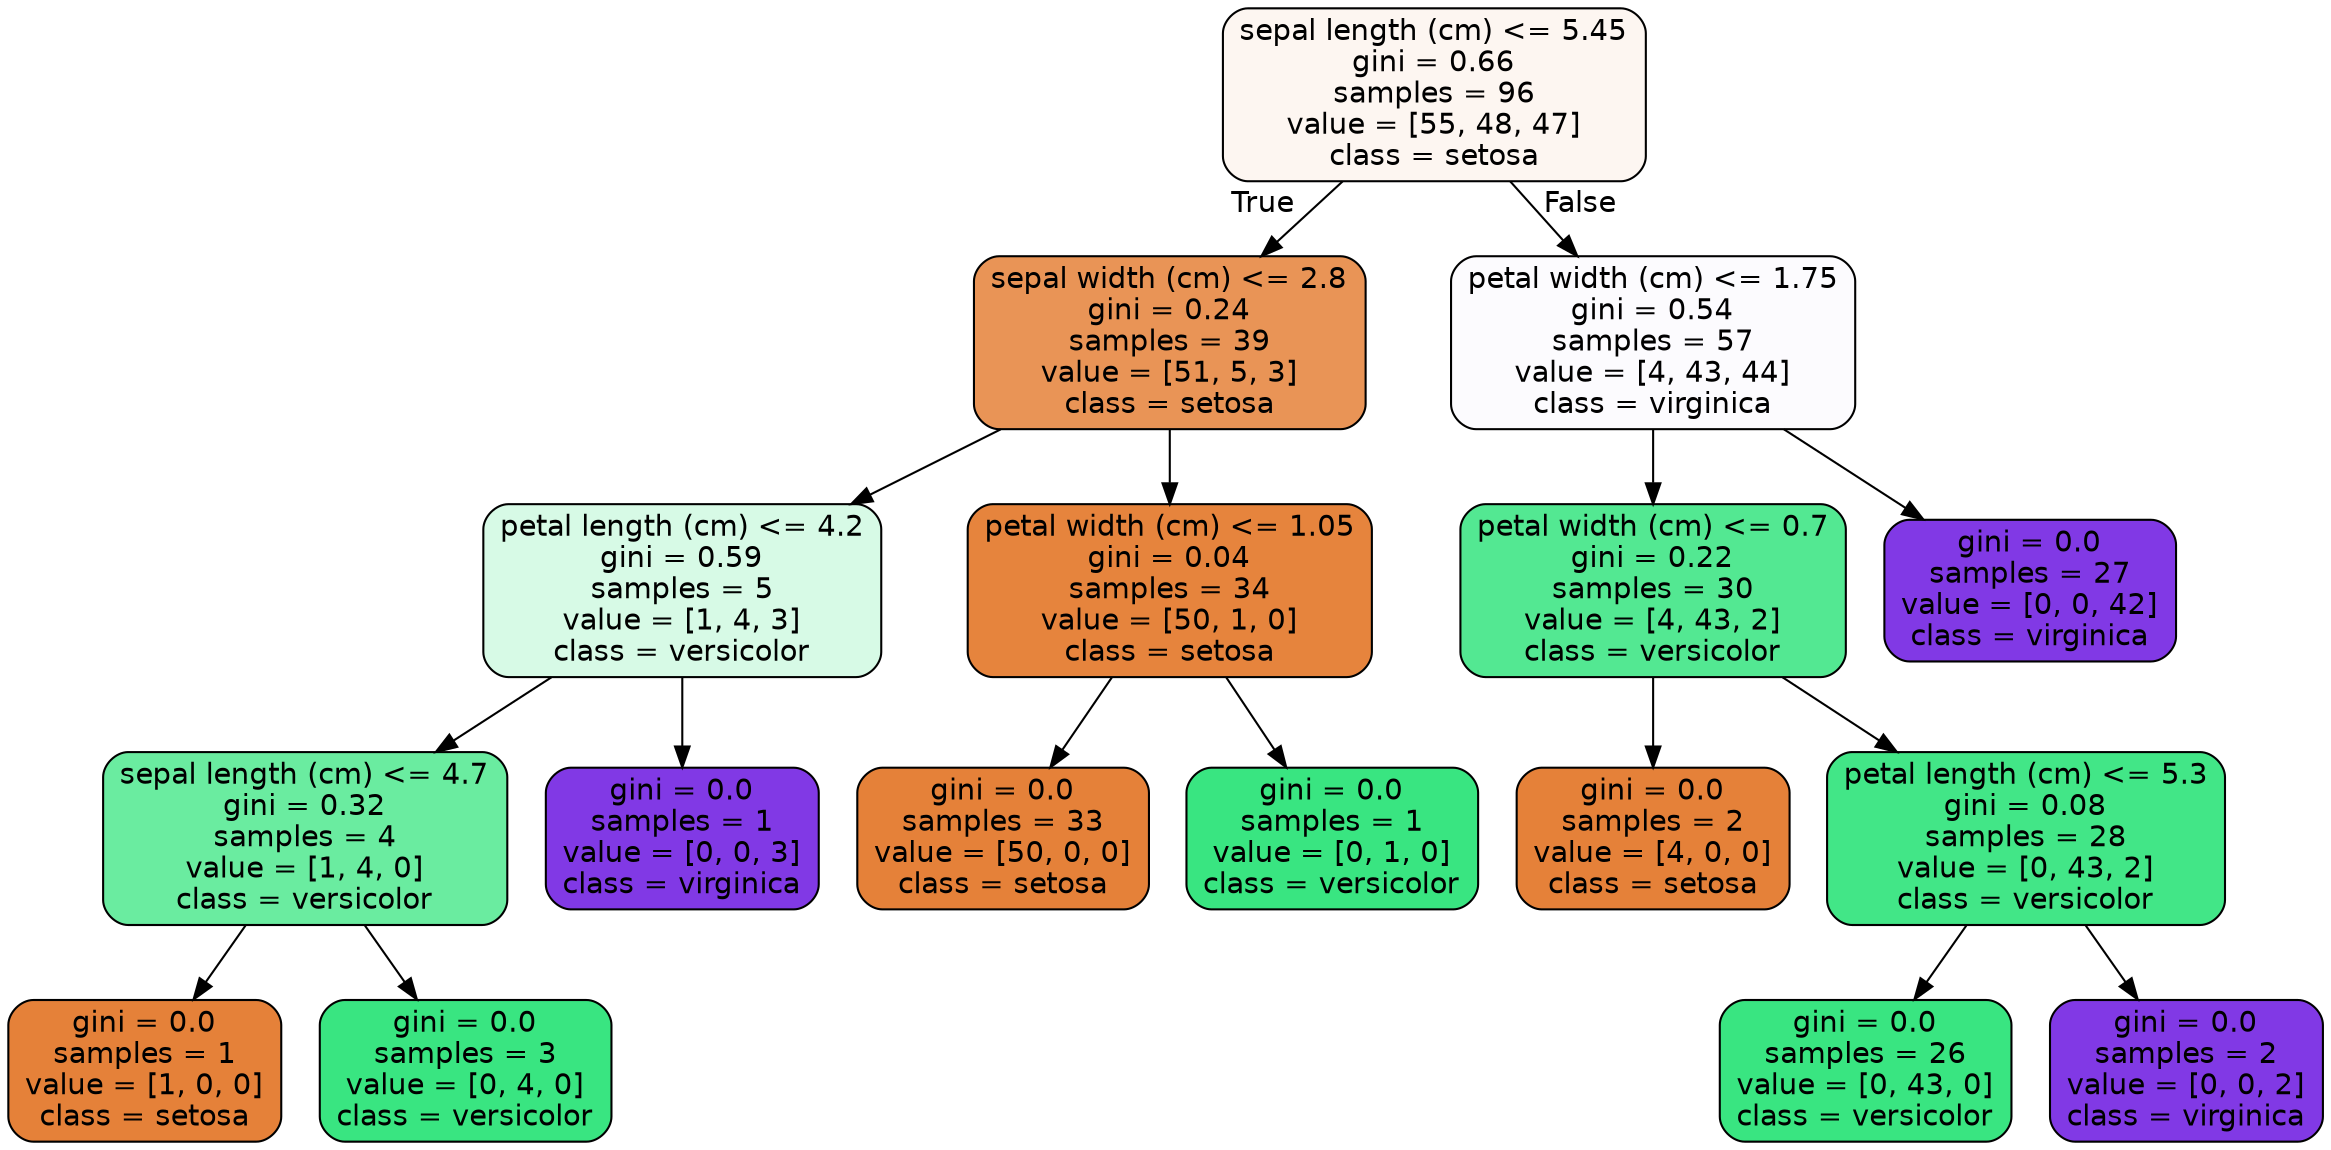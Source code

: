 digraph Tree {
node [shape=box, style="filled, rounded", color="black", fontname=helvetica] ;
edge [fontname=helvetica] ;
0 [label="sepal length (cm) <= 5.45\ngini = 0.66\nsamples = 96\nvalue = [55, 48, 47]\nclass = setosa", fillcolor="#fdf6f1"] ;
1 [label="sepal width (cm) <= 2.8\ngini = 0.24\nsamples = 39\nvalue = [51, 5, 3]\nclass = setosa", fillcolor="#e99456"] ;
0 -> 1 [labeldistance=2.5, labelangle=45, headlabel="True"] ;
2 [label="petal length (cm) <= 4.2\ngini = 0.59\nsamples = 5\nvalue = [1, 4, 3]\nclass = versicolor", fillcolor="#d7fae6"] ;
1 -> 2 ;
3 [label="sepal length (cm) <= 4.7\ngini = 0.32\nsamples = 4\nvalue = [1, 4, 0]\nclass = versicolor", fillcolor="#6aeca0"] ;
2 -> 3 ;
4 [label="gini = 0.0\nsamples = 1\nvalue = [1, 0, 0]\nclass = setosa", fillcolor="#e58139"] ;
3 -> 4 ;
5 [label="gini = 0.0\nsamples = 3\nvalue = [0, 4, 0]\nclass = versicolor", fillcolor="#39e581"] ;
3 -> 5 ;
6 [label="gini = 0.0\nsamples = 1\nvalue = [0, 0, 3]\nclass = virginica", fillcolor="#8139e5"] ;
2 -> 6 ;
7 [label="petal width (cm) <= 1.05\ngini = 0.04\nsamples = 34\nvalue = [50, 1, 0]\nclass = setosa", fillcolor="#e6843d"] ;
1 -> 7 ;
8 [label="gini = 0.0\nsamples = 33\nvalue = [50, 0, 0]\nclass = setosa", fillcolor="#e58139"] ;
7 -> 8 ;
9 [label="gini = 0.0\nsamples = 1\nvalue = [0, 1, 0]\nclass = versicolor", fillcolor="#39e581"] ;
7 -> 9 ;
10 [label="petal width (cm) <= 1.75\ngini = 0.54\nsamples = 57\nvalue = [4, 43, 44]\nclass = virginica", fillcolor="#fcfbfe"] ;
0 -> 10 [labeldistance=2.5, labelangle=-45, headlabel="False"] ;
11 [label="petal width (cm) <= 0.7\ngini = 0.22\nsamples = 30\nvalue = [4, 43, 2]\nclass = versicolor", fillcolor="#53e892"] ;
10 -> 11 ;
12 [label="gini = 0.0\nsamples = 2\nvalue = [4, 0, 0]\nclass = setosa", fillcolor="#e58139"] ;
11 -> 12 ;
13 [label="petal length (cm) <= 5.3\ngini = 0.08\nsamples = 28\nvalue = [0, 43, 2]\nclass = versicolor", fillcolor="#42e687"] ;
11 -> 13 ;
14 [label="gini = 0.0\nsamples = 26\nvalue = [0, 43, 0]\nclass = versicolor", fillcolor="#39e581"] ;
13 -> 14 ;
15 [label="gini = 0.0\nsamples = 2\nvalue = [0, 0, 2]\nclass = virginica", fillcolor="#8139e5"] ;
13 -> 15 ;
16 [label="gini = 0.0\nsamples = 27\nvalue = [0, 0, 42]\nclass = virginica", fillcolor="#8139e5"] ;
10 -> 16 ;
}